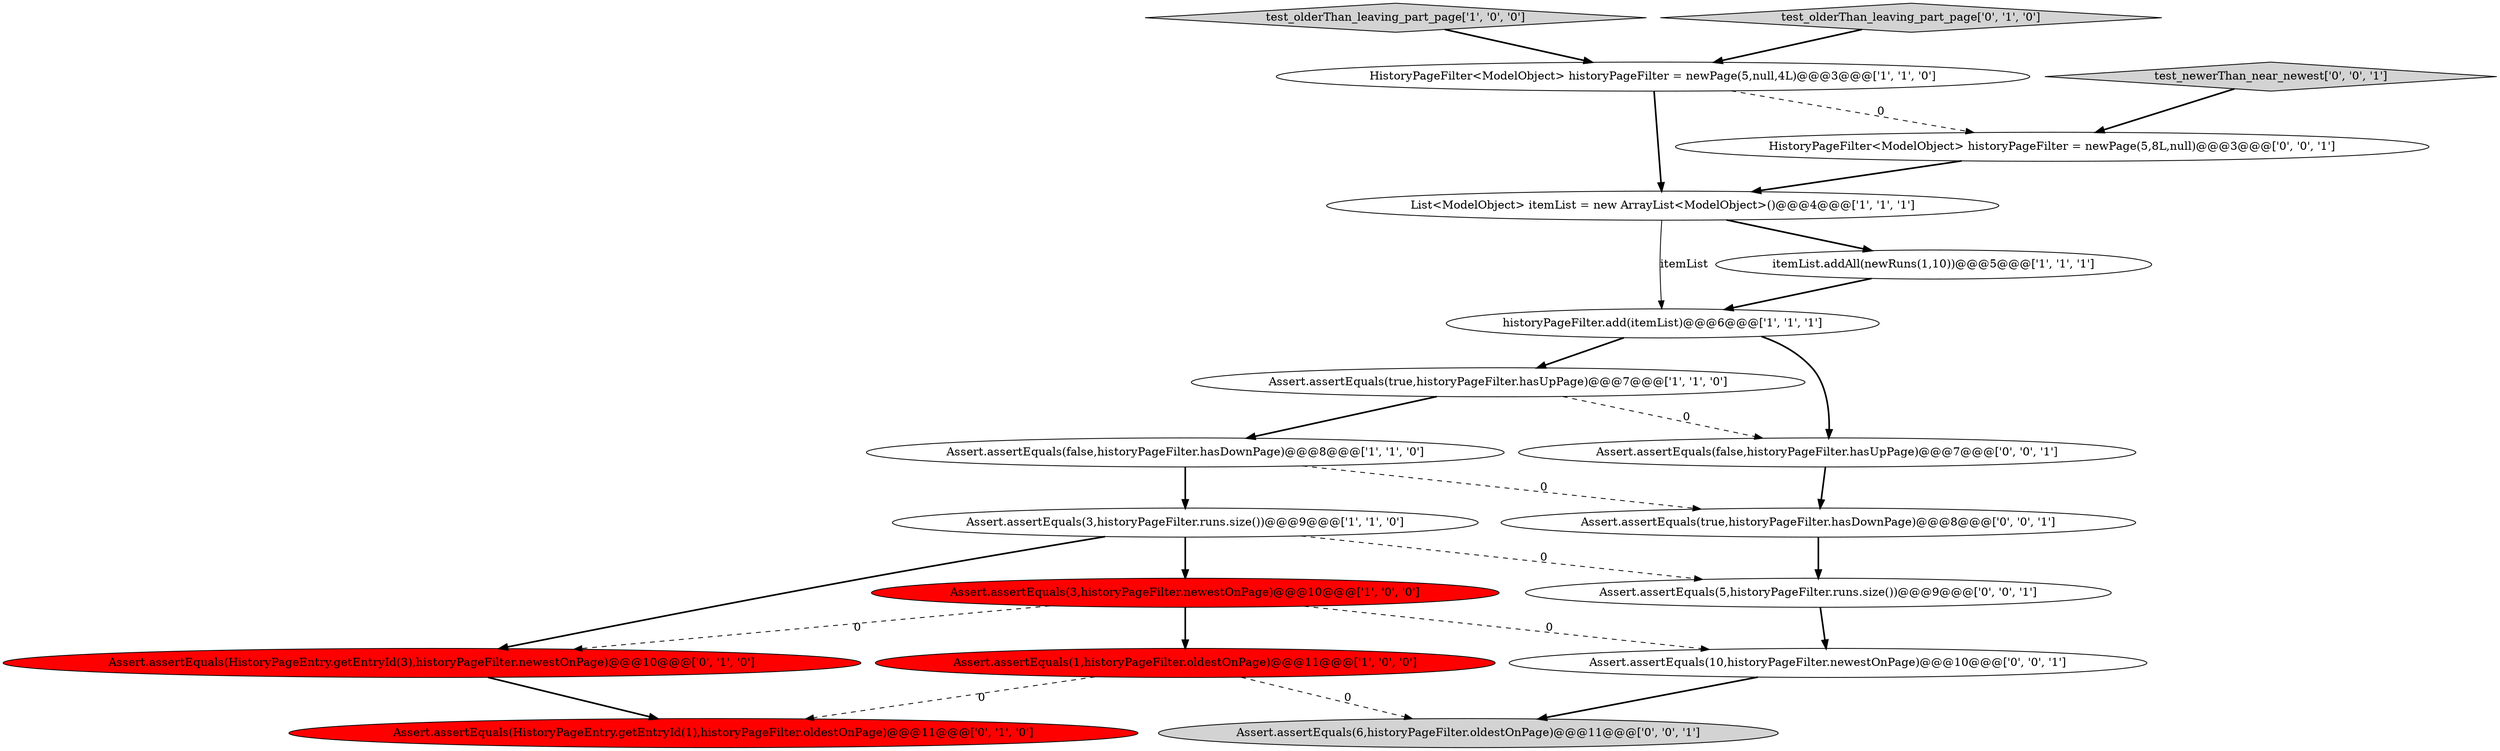 digraph {
3 [style = filled, label = "Assert.assertEquals(false,historyPageFilter.hasDownPage)@@@8@@@['1', '1', '0']", fillcolor = white, shape = ellipse image = "AAA0AAABBB1BBB"];
9 [style = filled, label = "Assert.assertEquals(3,historyPageFilter.runs.size())@@@9@@@['1', '1', '0']", fillcolor = white, shape = ellipse image = "AAA0AAABBB1BBB"];
18 [style = filled, label = "Assert.assertEquals(false,historyPageFilter.hasUpPage)@@@7@@@['0', '0', '1']", fillcolor = white, shape = ellipse image = "AAA0AAABBB3BBB"];
6 [style = filled, label = "test_olderThan_leaving_part_page['1', '0', '0']", fillcolor = lightgray, shape = diamond image = "AAA0AAABBB1BBB"];
19 [style = filled, label = "HistoryPageFilter<ModelObject> historyPageFilter = newPage(5,8L,null)@@@3@@@['0', '0', '1']", fillcolor = white, shape = ellipse image = "AAA0AAABBB3BBB"];
1 [style = filled, label = "Assert.assertEquals(3,historyPageFilter.newestOnPage)@@@10@@@['1', '0', '0']", fillcolor = red, shape = ellipse image = "AAA1AAABBB1BBB"];
2 [style = filled, label = "historyPageFilter.add(itemList)@@@6@@@['1', '1', '1']", fillcolor = white, shape = ellipse image = "AAA0AAABBB1BBB"];
5 [style = filled, label = "Assert.assertEquals(1,historyPageFilter.oldestOnPage)@@@11@@@['1', '0', '0']", fillcolor = red, shape = ellipse image = "AAA1AAABBB1BBB"];
7 [style = filled, label = "Assert.assertEquals(true,historyPageFilter.hasUpPage)@@@7@@@['1', '1', '0']", fillcolor = white, shape = ellipse image = "AAA0AAABBB1BBB"];
11 [style = filled, label = "Assert.assertEquals(HistoryPageEntry.getEntryId(1),historyPageFilter.oldestOnPage)@@@11@@@['0', '1', '0']", fillcolor = red, shape = ellipse image = "AAA1AAABBB2BBB"];
4 [style = filled, label = "HistoryPageFilter<ModelObject> historyPageFilter = newPage(5,null,4L)@@@3@@@['1', '1', '0']", fillcolor = white, shape = ellipse image = "AAA0AAABBB1BBB"];
13 [style = filled, label = "Assert.assertEquals(true,historyPageFilter.hasDownPage)@@@8@@@['0', '0', '1']", fillcolor = white, shape = ellipse image = "AAA0AAABBB3BBB"];
17 [style = filled, label = "Assert.assertEquals(5,historyPageFilter.runs.size())@@@9@@@['0', '0', '1']", fillcolor = white, shape = ellipse image = "AAA0AAABBB3BBB"];
16 [style = filled, label = "test_newerThan_near_newest['0', '0', '1']", fillcolor = lightgray, shape = diamond image = "AAA0AAABBB3BBB"];
12 [style = filled, label = "test_olderThan_leaving_part_page['0', '1', '0']", fillcolor = lightgray, shape = diamond image = "AAA0AAABBB2BBB"];
15 [style = filled, label = "Assert.assertEquals(10,historyPageFilter.newestOnPage)@@@10@@@['0', '0', '1']", fillcolor = white, shape = ellipse image = "AAA0AAABBB3BBB"];
0 [style = filled, label = "itemList.addAll(newRuns(1,10))@@@5@@@['1', '1', '1']", fillcolor = white, shape = ellipse image = "AAA0AAABBB1BBB"];
10 [style = filled, label = "Assert.assertEquals(HistoryPageEntry.getEntryId(3),historyPageFilter.newestOnPage)@@@10@@@['0', '1', '0']", fillcolor = red, shape = ellipse image = "AAA1AAABBB2BBB"];
14 [style = filled, label = "Assert.assertEquals(6,historyPageFilter.oldestOnPage)@@@11@@@['0', '0', '1']", fillcolor = lightgray, shape = ellipse image = "AAA0AAABBB3BBB"];
8 [style = filled, label = "List<ModelObject> itemList = new ArrayList<ModelObject>()@@@4@@@['1', '1', '1']", fillcolor = white, shape = ellipse image = "AAA0AAABBB1BBB"];
1->5 [style = bold, label=""];
5->14 [style = dashed, label="0"];
7->18 [style = dashed, label="0"];
15->14 [style = bold, label=""];
8->2 [style = solid, label="itemList"];
1->15 [style = dashed, label="0"];
0->2 [style = bold, label=""];
2->18 [style = bold, label=""];
1->10 [style = dashed, label="0"];
9->10 [style = bold, label=""];
16->19 [style = bold, label=""];
3->13 [style = dashed, label="0"];
19->8 [style = bold, label=""];
7->3 [style = bold, label=""];
8->0 [style = bold, label=""];
3->9 [style = bold, label=""];
6->4 [style = bold, label=""];
13->17 [style = bold, label=""];
12->4 [style = bold, label=""];
5->11 [style = dashed, label="0"];
9->17 [style = dashed, label="0"];
17->15 [style = bold, label=""];
18->13 [style = bold, label=""];
4->8 [style = bold, label=""];
4->19 [style = dashed, label="0"];
2->7 [style = bold, label=""];
9->1 [style = bold, label=""];
10->11 [style = bold, label=""];
}
